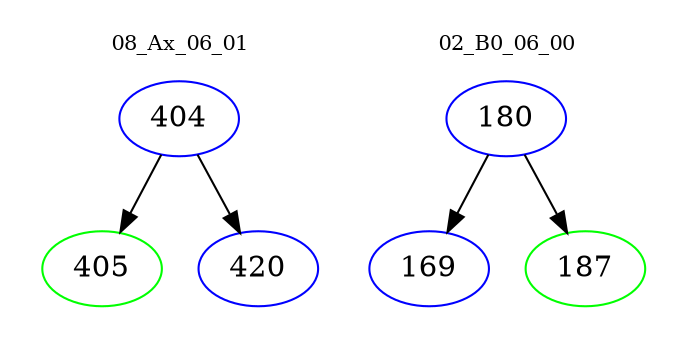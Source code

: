 digraph{
subgraph cluster_0 {
color = white
label = "08_Ax_06_01";
fontsize=10;
T0_404 [label="404", color="blue"]
T0_404 -> T0_405 [color="black"]
T0_405 [label="405", color="green"]
T0_404 -> T0_420 [color="black"]
T0_420 [label="420", color="blue"]
}
subgraph cluster_1 {
color = white
label = "02_B0_06_00";
fontsize=10;
T1_180 [label="180", color="blue"]
T1_180 -> T1_169 [color="black"]
T1_169 [label="169", color="blue"]
T1_180 -> T1_187 [color="black"]
T1_187 [label="187", color="green"]
}
}
